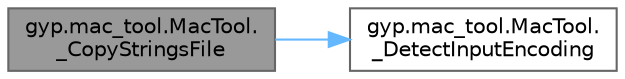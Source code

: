 digraph "gyp.mac_tool.MacTool._CopyStringsFile"
{
 // LATEX_PDF_SIZE
  bgcolor="transparent";
  edge [fontname=Helvetica,fontsize=10,labelfontname=Helvetica,labelfontsize=10];
  node [fontname=Helvetica,fontsize=10,shape=box,height=0.2,width=0.4];
  rankdir="LR";
  Node1 [id="Node000001",label="gyp.mac_tool.MacTool.\l_CopyStringsFile",height=0.2,width=0.4,color="gray40", fillcolor="grey60", style="filled", fontcolor="black",tooltip=" "];
  Node1 -> Node2 [id="edge1_Node000001_Node000002",color="steelblue1",style="solid",tooltip=" "];
  Node2 [id="Node000002",label="gyp.mac_tool.MacTool.\l_DetectInputEncoding",height=0.2,width=0.4,color="grey40", fillcolor="white", style="filled",URL="$classgyp_1_1mac__tool_1_1_mac_tool.html#afcf3616ee4595d44a36bc09c670c4779",tooltip=" "];
}
